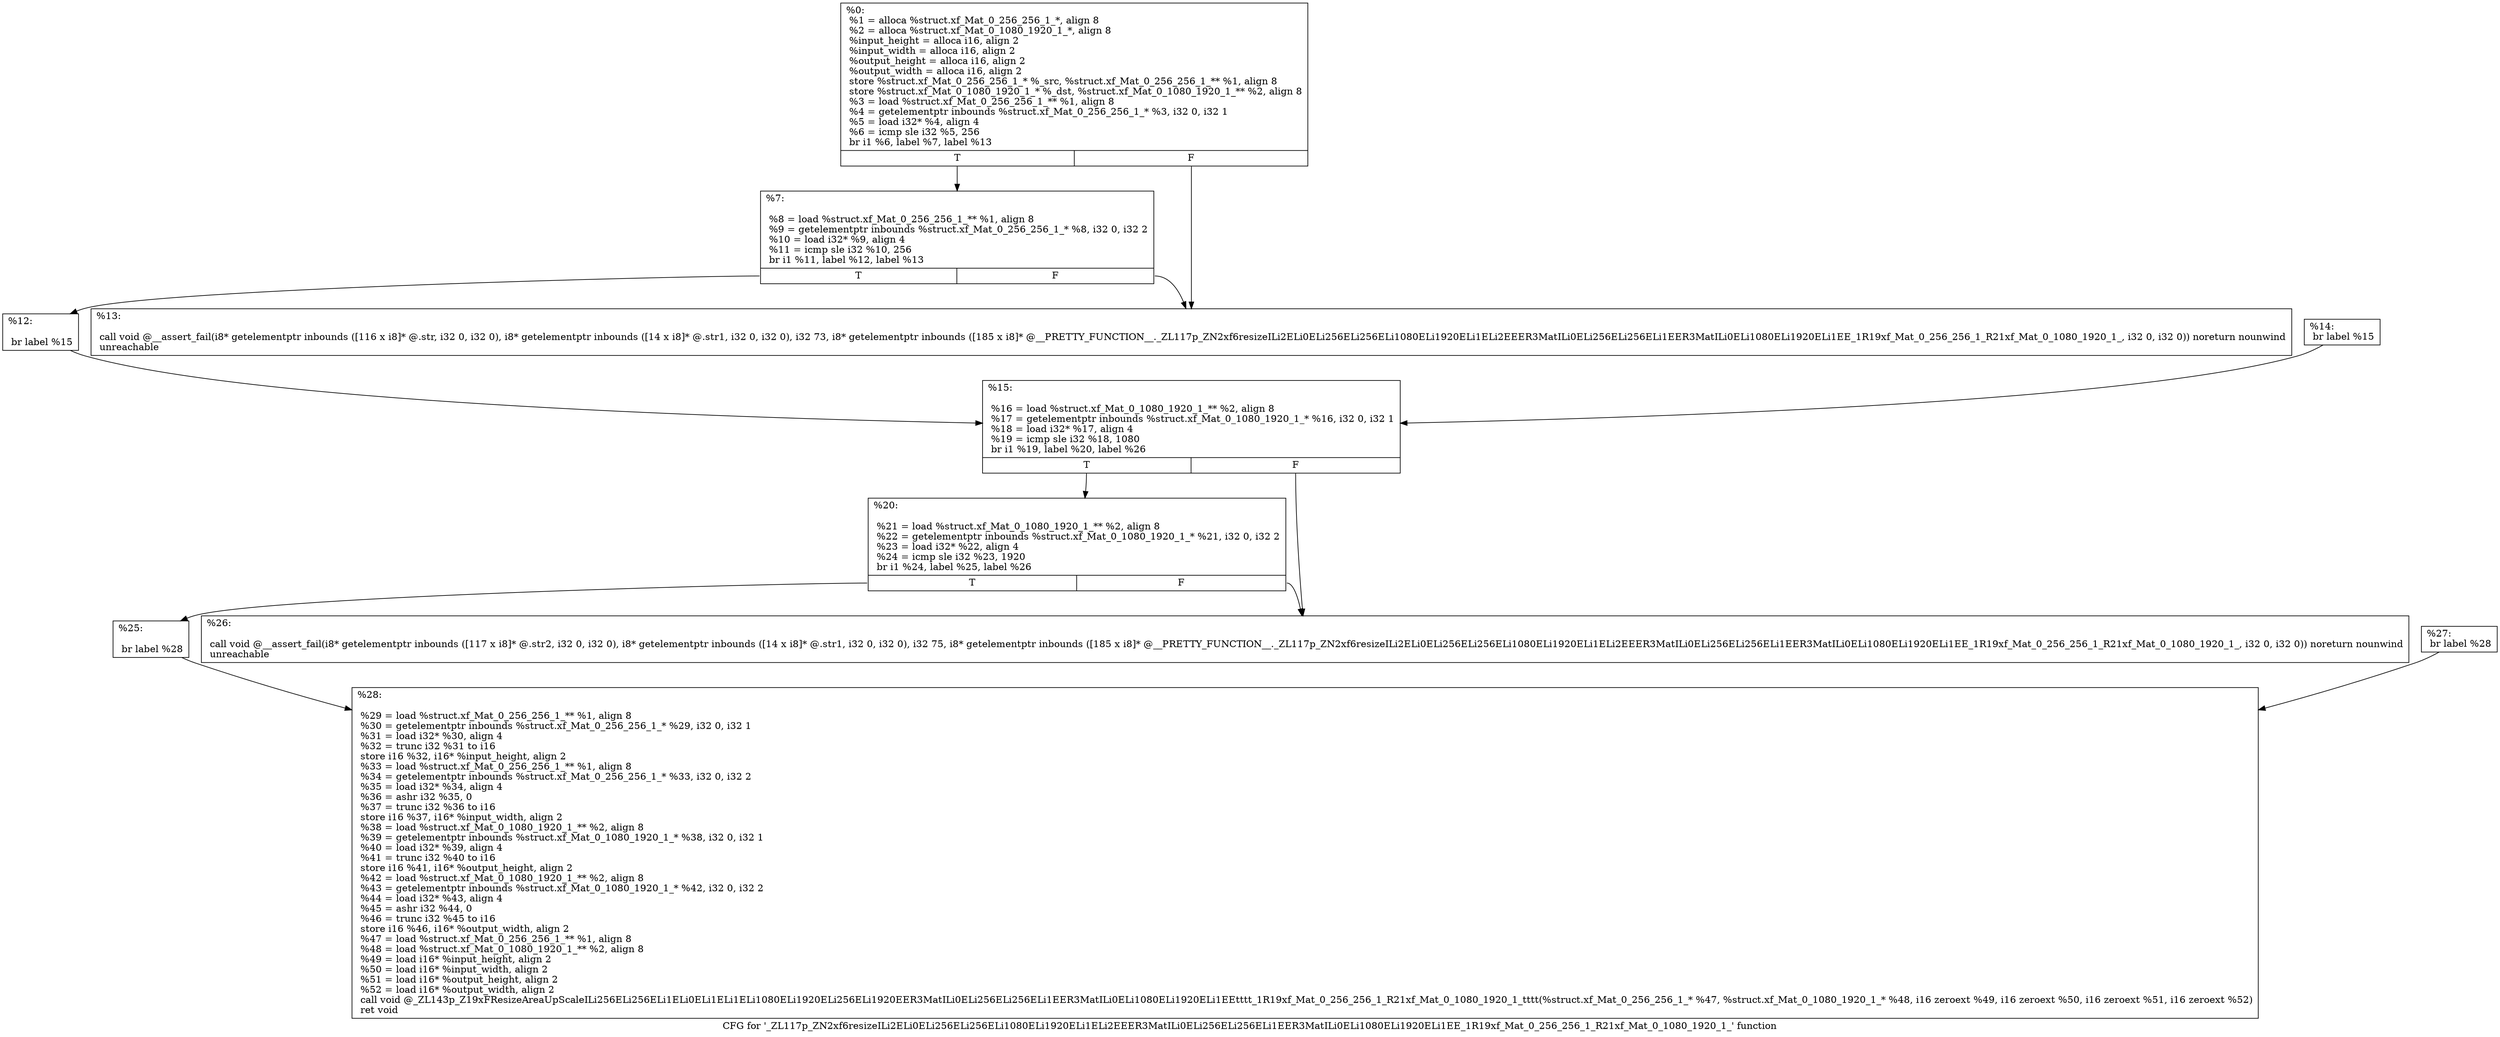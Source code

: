 digraph "CFG for '_ZL117p_ZN2xf6resizeILi2ELi0ELi256ELi256ELi1080ELi1920ELi1ELi2EEER3MatILi0ELi256ELi256ELi1EER3MatILi0ELi1080ELi1920ELi1EE_1R19xf_Mat_0_256_256_1_R21xf_Mat_0_1080_1920_1_' function" {
	label="CFG for '_ZL117p_ZN2xf6resizeILi2ELi0ELi256ELi256ELi1080ELi1920ELi1ELi2EEER3MatILi0ELi256ELi256ELi1EER3MatILi0ELi1080ELi1920ELi1EE_1R19xf_Mat_0_256_256_1_R21xf_Mat_0_1080_1920_1_' function";

	Node0x18b50b0 [shape=record,label="{%0:\l  %1 = alloca %struct.xf_Mat_0_256_256_1_*, align 8\l  %2 = alloca %struct.xf_Mat_0_1080_1920_1_*, align 8\l  %input_height = alloca i16, align 2\l  %input_width = alloca i16, align 2\l  %output_height = alloca i16, align 2\l  %output_width = alloca i16, align 2\l  store %struct.xf_Mat_0_256_256_1_* %_src, %struct.xf_Mat_0_256_256_1_** %1, align 8\l  store %struct.xf_Mat_0_1080_1920_1_* %_dst, %struct.xf_Mat_0_1080_1920_1_** %2, align 8\l  %3 = load %struct.xf_Mat_0_256_256_1_** %1, align 8\l  %4 = getelementptr inbounds %struct.xf_Mat_0_256_256_1_* %3, i32 0, i32 1\l  %5 = load i32* %4, align 4\l  %6 = icmp sle i32 %5, 256\l  br i1 %6, label %7, label %13\l|{<s0>T|<s1>F}}"];
	Node0x18b50b0:s0 -> Node0x18b5880;
	Node0x18b50b0:s1 -> Node0x18b58e0;
	Node0x18b5880 [shape=record,label="{%7:\l\l  %8 = load %struct.xf_Mat_0_256_256_1_** %1, align 8\l  %9 = getelementptr inbounds %struct.xf_Mat_0_256_256_1_* %8, i32 0, i32 2\l  %10 = load i32* %9, align 4\l  %11 = icmp sle i32 %10, 256\l  br i1 %11, label %12, label %13\l|{<s0>T|<s1>F}}"];
	Node0x18b5880:s0 -> Node0x18b5c10;
	Node0x18b5880:s1 -> Node0x18b58e0;
	Node0x18b5c10 [shape=record,label="{%12:\l\l  br label %15\l}"];
	Node0x18b5c10 -> Node0x18b5d20;
	Node0x18b58e0 [shape=record,label="{%13:\l\l  call void @__assert_fail(i8* getelementptr inbounds ([116 x i8]* @.str, i32 0, i32 0), i8* getelementptr inbounds ([14 x i8]* @.str1, i32 0, i32 0), i32 73, i8* getelementptr inbounds ([185 x i8]* @__PRETTY_FUNCTION__._ZL117p_ZN2xf6resizeILi2ELi0ELi256ELi256ELi1080ELi1920ELi1ELi2EEER3MatILi0ELi256ELi256ELi1EER3MatILi0ELi1080ELi1920ELi1EE_1R19xf_Mat_0_256_256_1_R21xf_Mat_0_1080_1920_1_, i32 0, i32 0)) noreturn nounwind\l  unreachable\l}"];
	Node0x18b6370 [shape=record,label="{%14:                                                  \l  br label %15\l}"];
	Node0x18b6370 -> Node0x18b5d20;
	Node0x18b5d20 [shape=record,label="{%15:\l\l  %16 = load %struct.xf_Mat_0_1080_1920_1_** %2, align 8\l  %17 = getelementptr inbounds %struct.xf_Mat_0_1080_1920_1_* %16, i32 0, i32 1\l  %18 = load i32* %17, align 4\l  %19 = icmp sle i32 %18, 1080\l  br i1 %19, label %20, label %26\l|{<s0>T|<s1>F}}"];
	Node0x18b5d20:s0 -> Node0x18b6640;
	Node0x18b5d20:s1 -> Node0x18b66a0;
	Node0x18b6640 [shape=record,label="{%20:\l\l  %21 = load %struct.xf_Mat_0_1080_1920_1_** %2, align 8\l  %22 = getelementptr inbounds %struct.xf_Mat_0_1080_1920_1_* %21, i32 0, i32 2\l  %23 = load i32* %22, align 4\l  %24 = icmp sle i32 %23, 1920\l  br i1 %24, label %25, label %26\l|{<s0>T|<s1>F}}"];
	Node0x18b6640:s0 -> Node0x18b69f0;
	Node0x18b6640:s1 -> Node0x18b66a0;
	Node0x18b69f0 [shape=record,label="{%25:\l\l  br label %28\l}"];
	Node0x18b69f0 -> Node0x18b6b00;
	Node0x18b66a0 [shape=record,label="{%26:\l\l  call void @__assert_fail(i8* getelementptr inbounds ([117 x i8]* @.str2, i32 0, i32 0), i8* getelementptr inbounds ([14 x i8]* @.str1, i32 0, i32 0), i32 75, i8* getelementptr inbounds ([185 x i8]* @__PRETTY_FUNCTION__._ZL117p_ZN2xf6resizeILi2ELi0ELi256ELi256ELi1080ELi1920ELi1ELi2EEER3MatILi0ELi256ELi256ELi1EER3MatILi0ELi1080ELi1920ELi1EE_1R19xf_Mat_0_256_256_1_R21xf_Mat_0_1080_1920_1_, i32 0, i32 0)) noreturn nounwind\l  unreachable\l}"];
	Node0x18b6fa0 [shape=record,label="{%27:                                                  \l  br label %28\l}"];
	Node0x18b6fa0 -> Node0x18b6b00;
	Node0x18b6b00 [shape=record,label="{%28:\l\l  %29 = load %struct.xf_Mat_0_256_256_1_** %1, align 8\l  %30 = getelementptr inbounds %struct.xf_Mat_0_256_256_1_* %29, i32 0, i32 1\l  %31 = load i32* %30, align 4\l  %32 = trunc i32 %31 to i16\l  store i16 %32, i16* %input_height, align 2\l  %33 = load %struct.xf_Mat_0_256_256_1_** %1, align 8\l  %34 = getelementptr inbounds %struct.xf_Mat_0_256_256_1_* %33, i32 0, i32 2\l  %35 = load i32* %34, align 4\l  %36 = ashr i32 %35, 0\l  %37 = trunc i32 %36 to i16\l  store i16 %37, i16* %input_width, align 2\l  %38 = load %struct.xf_Mat_0_1080_1920_1_** %2, align 8\l  %39 = getelementptr inbounds %struct.xf_Mat_0_1080_1920_1_* %38, i32 0, i32 1\l  %40 = load i32* %39, align 4\l  %41 = trunc i32 %40 to i16\l  store i16 %41, i16* %output_height, align 2\l  %42 = load %struct.xf_Mat_0_1080_1920_1_** %2, align 8\l  %43 = getelementptr inbounds %struct.xf_Mat_0_1080_1920_1_* %42, i32 0, i32 2\l  %44 = load i32* %43, align 4\l  %45 = ashr i32 %44, 0\l  %46 = trunc i32 %45 to i16\l  store i16 %46, i16* %output_width, align 2\l  %47 = load %struct.xf_Mat_0_256_256_1_** %1, align 8\l  %48 = load %struct.xf_Mat_0_1080_1920_1_** %2, align 8\l  %49 = load i16* %input_height, align 2\l  %50 = load i16* %input_width, align 2\l  %51 = load i16* %output_height, align 2\l  %52 = load i16* %output_width, align 2\l  call void @_ZL143p_Z19xFResizeAreaUpScaleILi256ELi256ELi1ELi0ELi1ELi1ELi1080ELi1920ELi256ELi1920EER3MatILi0ELi256ELi256ELi1EER3MatILi0ELi1080ELi1920ELi1EEtttt_1R19xf_Mat_0_256_256_1_R21xf_Mat_0_1080_1920_1_tttt(%struct.xf_Mat_0_256_256_1_* %47, %struct.xf_Mat_0_1080_1920_1_* %48, i16 zeroext %49, i16 zeroext %50, i16 zeroext %51, i16 zeroext %52)\l  ret void\l}"];
}
